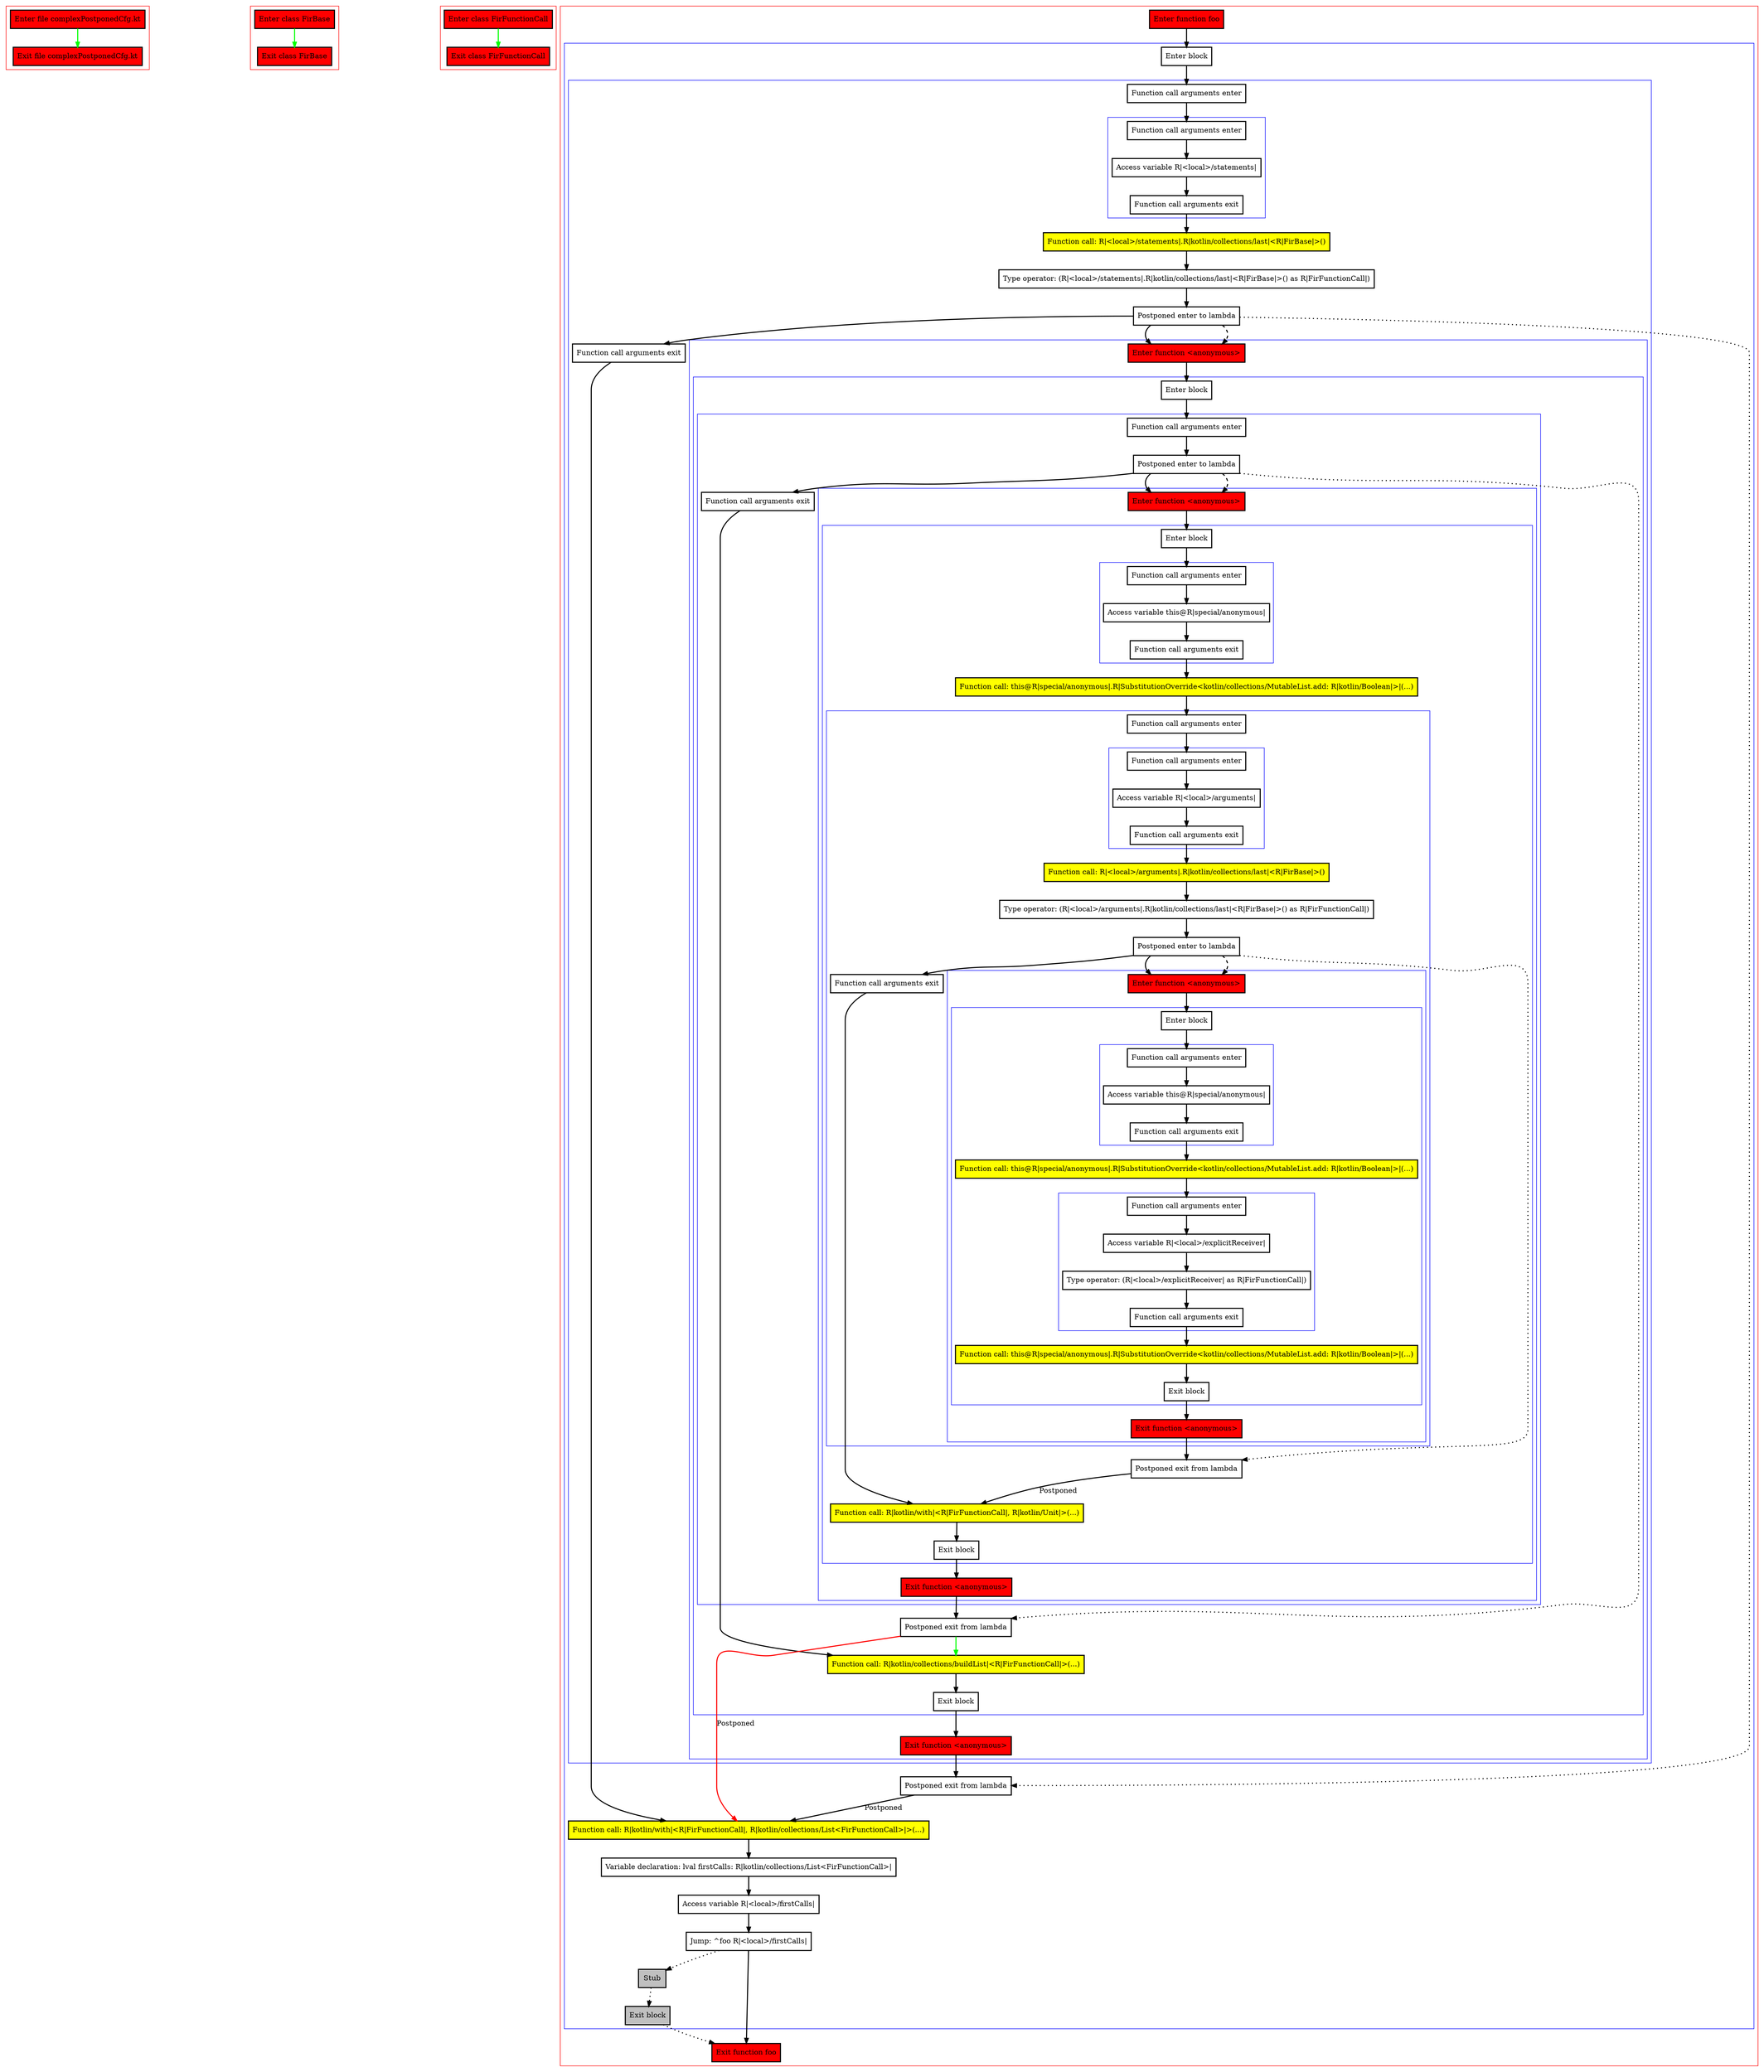 digraph complexPostponedCfg_kt {
    graph [nodesep=3]
    node [shape=box penwidth=2]
    edge [penwidth=2]

    subgraph cluster_0 {
        color=red
        0 [label="Enter file complexPostponedCfg.kt" style="filled" fillcolor=red];
        1 [label="Exit file complexPostponedCfg.kt" style="filled" fillcolor=red];
    }
    0 -> {1} [color=green];

    subgraph cluster_1 {
        color=red
        2 [label="Enter class FirBase" style="filled" fillcolor=red];
        3 [label="Exit class FirBase" style="filled" fillcolor=red];
    }
    2 -> {3} [color=green];

    subgraph cluster_2 {
        color=red
        4 [label="Enter class FirFunctionCall" style="filled" fillcolor=red];
        5 [label="Exit class FirFunctionCall" style="filled" fillcolor=red];
    }
    4 -> {5} [color=green];

    subgraph cluster_3 {
        color=red
        6 [label="Enter function foo" style="filled" fillcolor=red];
        subgraph cluster_4 {
            color=blue
            7 [label="Enter block"];
            subgraph cluster_5 {
                color=blue
                8 [label="Function call arguments enter"];
                subgraph cluster_6 {
                    color=blue
                    9 [label="Function call arguments enter"];
                    10 [label="Access variable R|<local>/statements|"];
                    11 [label="Function call arguments exit"];
                }
                12 [label="Function call: R|<local>/statements|.R|kotlin/collections/last|<R|FirBase|>()" style="filled" fillcolor=yellow];
                13 [label="Type operator: (R|<local>/statements|.R|kotlin/collections/last|<R|FirBase|>() as R|FirFunctionCall|)"];
                14 [label="Postponed enter to lambda"];
                subgraph cluster_7 {
                    color=blue
                    15 [label="Enter function <anonymous>" style="filled" fillcolor=red];
                    subgraph cluster_8 {
                        color=blue
                        16 [label="Enter block"];
                        subgraph cluster_9 {
                            color=blue
                            17 [label="Function call arguments enter"];
                            18 [label="Postponed enter to lambda"];
                            subgraph cluster_10 {
                                color=blue
                                19 [label="Enter function <anonymous>" style="filled" fillcolor=red];
                                subgraph cluster_11 {
                                    color=blue
                                    20 [label="Enter block"];
                                    subgraph cluster_12 {
                                        color=blue
                                        21 [label="Function call arguments enter"];
                                        22 [label="Access variable this@R|special/anonymous|"];
                                        23 [label="Function call arguments exit"];
                                    }
                                    24 [label="Function call: this@R|special/anonymous|.R|SubstitutionOverride<kotlin/collections/MutableList.add: R|kotlin/Boolean|>|(...)" style="filled" fillcolor=yellow];
                                    subgraph cluster_13 {
                                        color=blue
                                        25 [label="Function call arguments enter"];
                                        subgraph cluster_14 {
                                            color=blue
                                            26 [label="Function call arguments enter"];
                                            27 [label="Access variable R|<local>/arguments|"];
                                            28 [label="Function call arguments exit"];
                                        }
                                        29 [label="Function call: R|<local>/arguments|.R|kotlin/collections/last|<R|FirBase|>()" style="filled" fillcolor=yellow];
                                        30 [label="Type operator: (R|<local>/arguments|.R|kotlin/collections/last|<R|FirBase|>() as R|FirFunctionCall|)"];
                                        31 [label="Postponed enter to lambda"];
                                        subgraph cluster_15 {
                                            color=blue
                                            32 [label="Enter function <anonymous>" style="filled" fillcolor=red];
                                            subgraph cluster_16 {
                                                color=blue
                                                33 [label="Enter block"];
                                                subgraph cluster_17 {
                                                    color=blue
                                                    34 [label="Function call arguments enter"];
                                                    35 [label="Access variable this@R|special/anonymous|"];
                                                    36 [label="Function call arguments exit"];
                                                }
                                                37 [label="Function call: this@R|special/anonymous|.R|SubstitutionOverride<kotlin/collections/MutableList.add: R|kotlin/Boolean|>|(...)" style="filled" fillcolor=yellow];
                                                subgraph cluster_18 {
                                                    color=blue
                                                    38 [label="Function call arguments enter"];
                                                    39 [label="Access variable R|<local>/explicitReceiver|"];
                                                    40 [label="Type operator: (R|<local>/explicitReceiver| as R|FirFunctionCall|)"];
                                                    41 [label="Function call arguments exit"];
                                                }
                                                42 [label="Function call: this@R|special/anonymous|.R|SubstitutionOverride<kotlin/collections/MutableList.add: R|kotlin/Boolean|>|(...)" style="filled" fillcolor=yellow];
                                                43 [label="Exit block"];
                                            }
                                            44 [label="Exit function <anonymous>" style="filled" fillcolor=red];
                                        }
                                        45 [label="Function call arguments exit"];
                                    }
                                    46 [label="Postponed exit from lambda"];
                                    47 [label="Function call: R|kotlin/with|<R|FirFunctionCall|, R|kotlin/Unit|>(...)" style="filled" fillcolor=yellow];
                                    48 [label="Exit block"];
                                }
                                49 [label="Exit function <anonymous>" style="filled" fillcolor=red];
                            }
                            50 [label="Function call arguments exit"];
                        }
                        51 [label="Postponed exit from lambda"];
                        52 [label="Function call: R|kotlin/collections/buildList|<R|FirFunctionCall|>(...)" style="filled" fillcolor=yellow];
                        53 [label="Exit block"];
                    }
                    54 [label="Exit function <anonymous>" style="filled" fillcolor=red];
                }
                55 [label="Function call arguments exit"];
            }
            56 [label="Postponed exit from lambda"];
            57 [label="Function call: R|kotlin/with|<R|FirFunctionCall|, R|kotlin/collections/List<FirFunctionCall>|>(...)" style="filled" fillcolor=yellow];
            58 [label="Variable declaration: lval firstCalls: R|kotlin/collections/List<FirFunctionCall>|"];
            59 [label="Access variable R|<local>/firstCalls|"];
            60 [label="Jump: ^foo R|<local>/firstCalls|"];
            61 [label="Stub" style="filled" fillcolor=gray];
            62 [label="Exit block" style="filled" fillcolor=gray];
        }
        63 [label="Exit function foo" style="filled" fillcolor=red];
    }
    6 -> {7};
    7 -> {8};
    8 -> {9};
    9 -> {10};
    10 -> {11};
    11 -> {12};
    12 -> {13};
    13 -> {14};
    14 -> {15 55};
    14 -> {56} [style=dotted];
    14 -> {15} [style=dashed];
    15 -> {16};
    16 -> {17};
    17 -> {18};
    18 -> {19 50};
    18 -> {51} [style=dotted];
    18 -> {19} [style=dashed];
    19 -> {20};
    20 -> {21};
    21 -> {22};
    22 -> {23};
    23 -> {24};
    24 -> {25};
    25 -> {26};
    26 -> {27};
    27 -> {28};
    28 -> {29};
    29 -> {30};
    30 -> {31};
    31 -> {32 45};
    31 -> {46} [style=dotted];
    31 -> {32} [style=dashed];
    32 -> {33};
    33 -> {34};
    34 -> {35};
    35 -> {36};
    36 -> {37};
    37 -> {38};
    38 -> {39};
    39 -> {40};
    40 -> {41};
    41 -> {42};
    42 -> {43};
    43 -> {44};
    44 -> {46};
    45 -> {47};
    46 -> {47} [label="Postponed"];
    47 -> {48};
    48 -> {49};
    49 -> {51};
    50 -> {52};
    51 -> {52} [color=green];
    51 -> {57} [color=red label="Postponed"];
    52 -> {53};
    53 -> {54};
    54 -> {56};
    55 -> {57};
    56 -> {57} [label="Postponed"];
    57 -> {58};
    58 -> {59};
    59 -> {60};
    60 -> {63};
    60 -> {61} [style=dotted];
    61 -> {62} [style=dotted];
    62 -> {63} [style=dotted];

}
